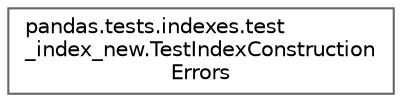 digraph "Graphical Class Hierarchy"
{
 // LATEX_PDF_SIZE
  bgcolor="transparent";
  edge [fontname=Helvetica,fontsize=10,labelfontname=Helvetica,labelfontsize=10];
  node [fontname=Helvetica,fontsize=10,shape=box,height=0.2,width=0.4];
  rankdir="LR";
  Node0 [id="Node000000",label="pandas.tests.indexes.test\l_index_new.TestIndexConstruction\lErrors",height=0.2,width=0.4,color="grey40", fillcolor="white", style="filled",URL="$df/d36/classpandas_1_1tests_1_1indexes_1_1test__index__new_1_1TestIndexConstructionErrors.html",tooltip=" "];
}

